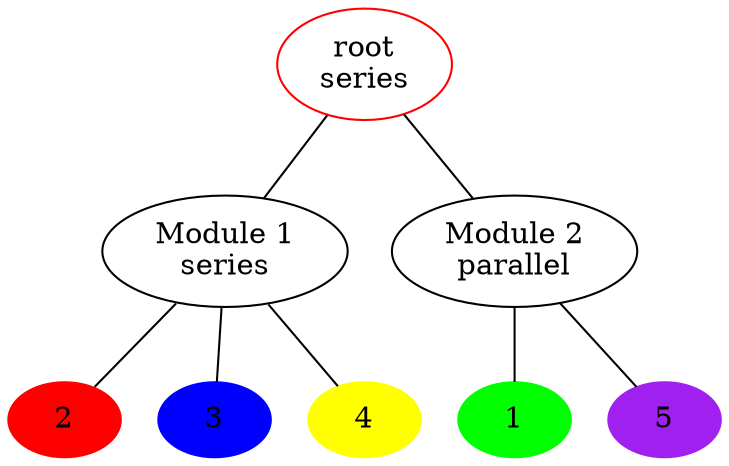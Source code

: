 graph G
{
    {
        node [style="filled"]
            1 2 3 4 5    
    }   
    root -- {M1 M2}
    root [color="red"]
    M2 -- {1 5}
    M1 -- {2 3 4}

    root [label="root\nseries"]
    M1 [label="Module 1\nseries"]
    M2 [label="Module 2\nparallel"]

 
    1 [color = "green"]
    2 [color = "red"]
    3 [color = "blue"]
    4 [color = "yellow"]
    5 [color = "purple"]
}
